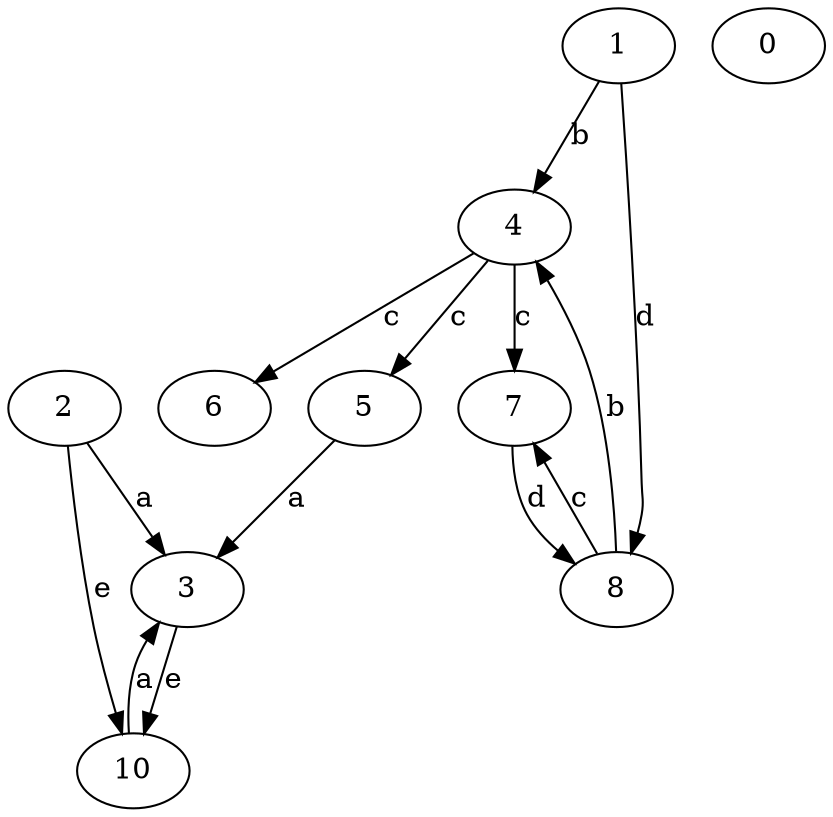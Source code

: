 strict digraph  {
2;
0;
3;
4;
1;
5;
6;
7;
8;
10;
2 -> 3  [label=a];
2 -> 10  [label=e];
3 -> 10  [label=e];
4 -> 5  [label=c];
4 -> 6  [label=c];
4 -> 7  [label=c];
1 -> 4  [label=b];
1 -> 8  [label=d];
5 -> 3  [label=a];
7 -> 8  [label=d];
8 -> 4  [label=b];
8 -> 7  [label=c];
10 -> 3  [label=a];
}
